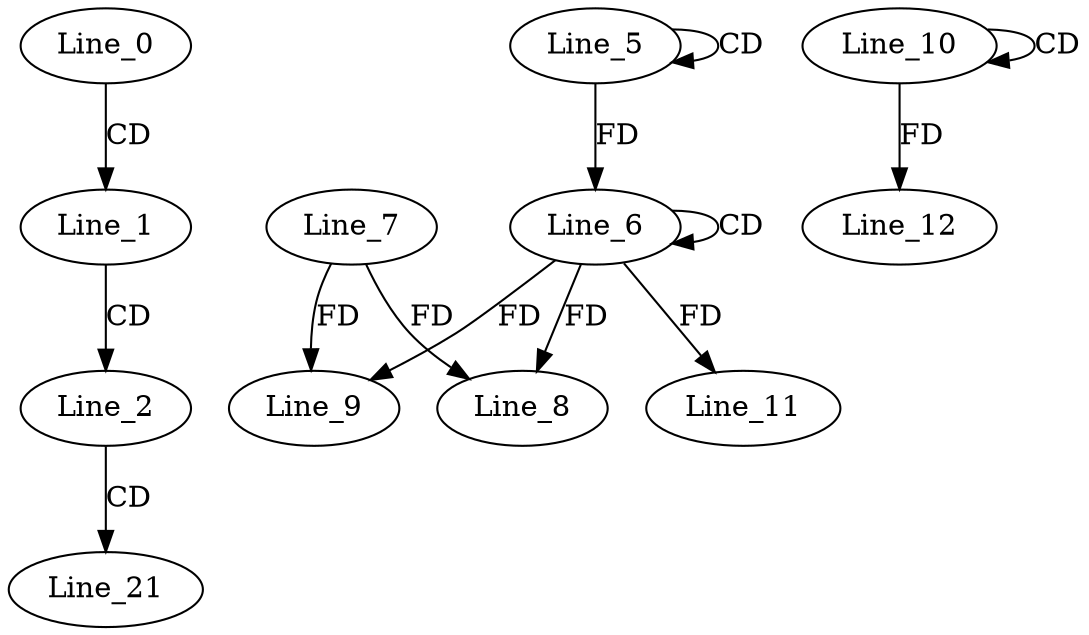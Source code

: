 digraph G {
  Line_0;
  Line_1;
  Line_2;
  Line_5;
  Line_5;
  Line_6;
  Line_6;
  Line_6;
  Line_8;
  Line_7;
  Line_9;
  Line_10;
  Line_10;
  Line_11;
  Line_12;
  Line_21;
  Line_0 -> Line_1 [ label="CD" ];
  Line_1 -> Line_2 [ label="CD" ];
  Line_5 -> Line_5 [ label="CD" ];
  Line_6 -> Line_6 [ label="CD" ];
  Line_5 -> Line_6 [ label="FD" ];
  Line_6 -> Line_8 [ label="FD" ];
  Line_7 -> Line_8 [ label="FD" ];
  Line_6 -> Line_9 [ label="FD" ];
  Line_7 -> Line_9 [ label="FD" ];
  Line_10 -> Line_10 [ label="CD" ];
  Line_6 -> Line_11 [ label="FD" ];
  Line_10 -> Line_12 [ label="FD" ];
  Line_2 -> Line_21 [ label="CD" ];
}
